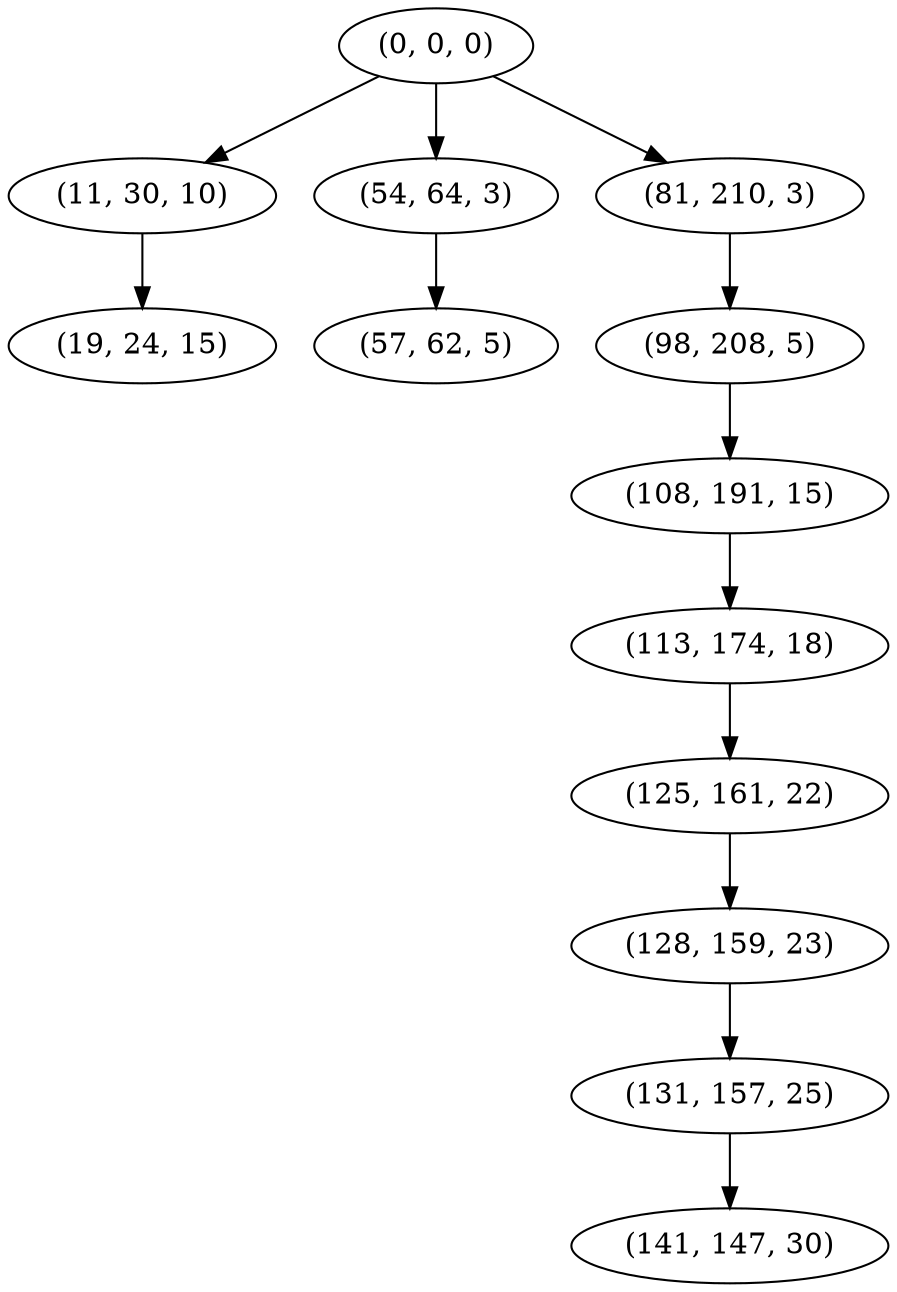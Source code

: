 digraph tree {
    "(0, 0, 0)";
    "(11, 30, 10)";
    "(19, 24, 15)";
    "(54, 64, 3)";
    "(57, 62, 5)";
    "(81, 210, 3)";
    "(98, 208, 5)";
    "(108, 191, 15)";
    "(113, 174, 18)";
    "(125, 161, 22)";
    "(128, 159, 23)";
    "(131, 157, 25)";
    "(141, 147, 30)";
    "(0, 0, 0)" -> "(11, 30, 10)";
    "(0, 0, 0)" -> "(54, 64, 3)";
    "(0, 0, 0)" -> "(81, 210, 3)";
    "(11, 30, 10)" -> "(19, 24, 15)";
    "(54, 64, 3)" -> "(57, 62, 5)";
    "(81, 210, 3)" -> "(98, 208, 5)";
    "(98, 208, 5)" -> "(108, 191, 15)";
    "(108, 191, 15)" -> "(113, 174, 18)";
    "(113, 174, 18)" -> "(125, 161, 22)";
    "(125, 161, 22)" -> "(128, 159, 23)";
    "(128, 159, 23)" -> "(131, 157, 25)";
    "(131, 157, 25)" -> "(141, 147, 30)";
}
